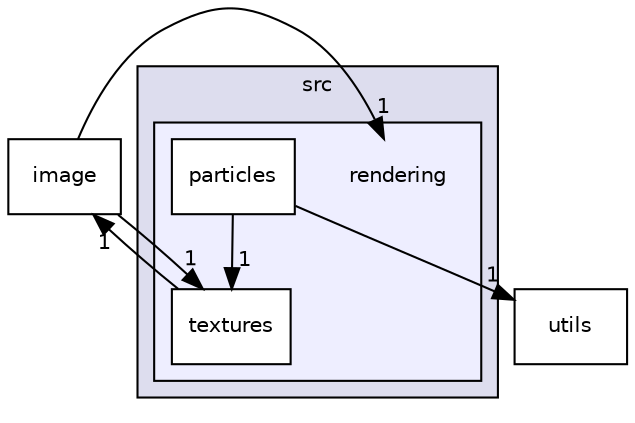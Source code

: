 digraph "src/rendering" {
  compound=true
  node [ fontsize="10", fontname="Helvetica"];
  edge [ labelfontsize="10", labelfontname="Helvetica"];
  subgraph clusterdir_68267d1309a1af8e8297ef4c3efbcdba {
    graph [ bgcolor="#ddddee", pencolor="black", label="src" fontname="Helvetica", fontsize="10", URL="dir_68267d1309a1af8e8297ef4c3efbcdba.html"]
  subgraph clusterdir_1243271318b2b38807a3b1d2ca08dd72 {
    graph [ bgcolor="#eeeeff", pencolor="black", label="" URL="dir_1243271318b2b38807a3b1d2ca08dd72.html"];
    dir_1243271318b2b38807a3b1d2ca08dd72 [shape=plaintext label="rendering"];
    dir_0c3eeb41e7ad3204c81f1dc5ed2b70b3 [shape=box label="particles" color="black" fillcolor="white" style="filled" URL="dir_0c3eeb41e7ad3204c81f1dc5ed2b70b3.html"];
    dir_eaebdb5db9d99d6008c5ff58e170e4ce [shape=box label="textures" color="black" fillcolor="white" style="filled" URL="dir_eaebdb5db9d99d6008c5ff58e170e4ce.html"];
  }
  }
  dir_a6a17ec937b4e07383dde71de6c9d000 [shape=box label="image" URL="dir_a6a17ec937b4e07383dde71de6c9d000.html"];
  dir_313caf1132e152dd9b58bea13a4052ca [shape=box label="utils" URL="dir_313caf1132e152dd9b58bea13a4052ca.html"];
  dir_0c3eeb41e7ad3204c81f1dc5ed2b70b3->dir_eaebdb5db9d99d6008c5ff58e170e4ce [headlabel="1", labeldistance=1.5 headhref="dir_000006_000007.html"];
  dir_0c3eeb41e7ad3204c81f1dc5ed2b70b3->dir_313caf1132e152dd9b58bea13a4052ca [headlabel="1", labeldistance=1.5 headhref="dir_000006_000008.html"];
  dir_eaebdb5db9d99d6008c5ff58e170e4ce->dir_a6a17ec937b4e07383dde71de6c9d000 [headlabel="1", labeldistance=1.5 headhref="dir_000007_000003.html"];
  dir_a6a17ec937b4e07383dde71de6c9d000->dir_1243271318b2b38807a3b1d2ca08dd72 [headlabel="1", labeldistance=1.5 headhref="dir_000003_000005.html"];
  dir_a6a17ec937b4e07383dde71de6c9d000->dir_eaebdb5db9d99d6008c5ff58e170e4ce [headlabel="1", labeldistance=1.5 headhref="dir_000003_000007.html"];
}
